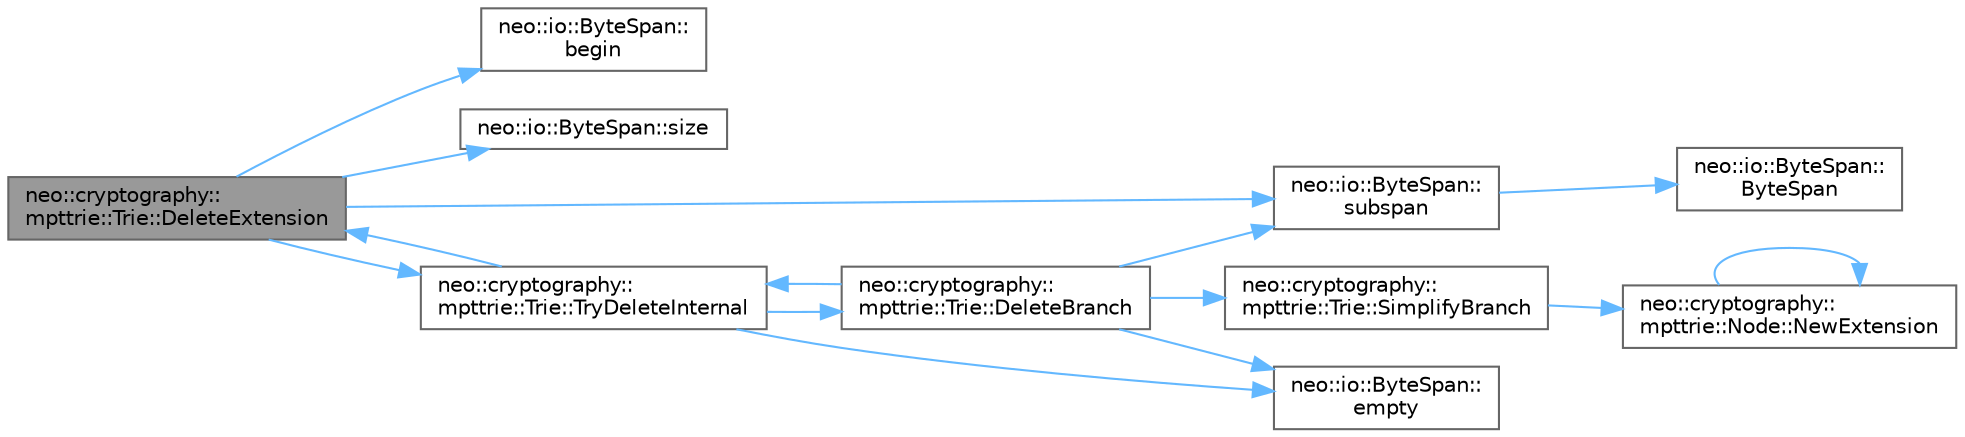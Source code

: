 digraph "neo::cryptography::mpttrie::Trie::DeleteExtension"
{
 // LATEX_PDF_SIZE
  bgcolor="transparent";
  edge [fontname=Helvetica,fontsize=10,labelfontname=Helvetica,labelfontsize=10];
  node [fontname=Helvetica,fontsize=10,shape=box,height=0.2,width=0.4];
  rankdir="LR";
  Node1 [id="Node000001",label="neo::cryptography::\lmpttrie::Trie::DeleteExtension",height=0.2,width=0.4,color="gray40", fillcolor="grey60", style="filled", fontcolor="black",tooltip="Delete implementation for extension nodes."];
  Node1 -> Node2 [id="edge15_Node000001_Node000002",color="steelblue1",style="solid",tooltip=" "];
  Node2 [id="Node000002",label="neo::io::ByteSpan::\lbegin",height=0.2,width=0.4,color="grey40", fillcolor="white", style="filled",URL="$classneo_1_1io_1_1_byte_span.html#a2c5a23c38ba2ed3237664f856267e7d2",tooltip="Gets an iterator to the beginning of the ByteSpan."];
  Node1 -> Node3 [id="edge16_Node000001_Node000003",color="steelblue1",style="solid",tooltip=" "];
  Node3 [id="Node000003",label="neo::io::ByteSpan::size",height=0.2,width=0.4,color="grey40", fillcolor="white", style="filled",URL="$classneo_1_1io_1_1_byte_span.html#a98dea1d6bbdab2a63e66b80efad928fc",tooltip="Gets the size of the ByteSpan (STL compatibility)."];
  Node1 -> Node4 [id="edge17_Node000001_Node000004",color="steelblue1",style="solid",tooltip=" "];
  Node4 [id="Node000004",label="neo::io::ByteSpan::\lsubspan",height=0.2,width=0.4,color="grey40", fillcolor="white", style="filled",URL="$classneo_1_1io_1_1_byte_span.html#a46cbc4490cd6d66b1bdf0fbc0d31a937",tooltip="Gets a subspan of this ByteSpan."];
  Node4 -> Node5 [id="edge18_Node000004_Node000005",color="steelblue1",style="solid",tooltip=" "];
  Node5 [id="Node000005",label="neo::io::ByteSpan::\lByteSpan",height=0.2,width=0.4,color="grey40", fillcolor="white", style="filled",URL="$classneo_1_1io_1_1_byte_span.html#a88c53a63bc63f79ce1a29314b17fca51",tooltip="Constructs an empty ByteSpan."];
  Node1 -> Node6 [id="edge19_Node000001_Node000006",color="steelblue1",style="solid",tooltip=" "];
  Node6 [id="Node000006",label="neo::cryptography::\lmpttrie::Trie::TryDeleteInternal",height=0.2,width=0.4,color="grey40", fillcolor="white", style="filled",URL="$classneo_1_1cryptography_1_1mpttrie_1_1_trie.html#a20c02a396981a32ff1561bdc39fc9c5c",tooltip="Internal delete implementation."];
  Node6 -> Node7 [id="edge20_Node000006_Node000007",color="steelblue1",style="solid",tooltip=" "];
  Node7 [id="Node000007",label="neo::cryptography::\lmpttrie::Trie::DeleteBranch",height=0.2,width=0.4,color="grey40", fillcolor="white", style="filled",URL="$classneo_1_1cryptography_1_1mpttrie_1_1_trie.html#ab87702b1925cd7854a7ffeb529322360",tooltip="Delete implementation for branch nodes."];
  Node7 -> Node8 [id="edge21_Node000007_Node000008",color="steelblue1",style="solid",tooltip=" "];
  Node8 [id="Node000008",label="neo::io::ByteSpan::\lempty",height=0.2,width=0.4,color="grey40", fillcolor="white", style="filled",URL="$classneo_1_1io_1_1_byte_span.html#aab84b50728599e4c9424a7cf8f62e155",tooltip="Checks if the ByteSpan is empty (STL compatibility)."];
  Node7 -> Node9 [id="edge22_Node000007_Node000009",color="steelblue1",style="solid",tooltip=" "];
  Node9 [id="Node000009",label="neo::cryptography::\lmpttrie::Trie::SimplifyBranch",height=0.2,width=0.4,color="grey40", fillcolor="white", style="filled",URL="$classneo_1_1cryptography_1_1mpttrie_1_1_trie.html#a48cece275f8219e10ba9537abb7e0b5c",tooltip="Simplifies a branch node if it has only one child."];
  Node9 -> Node10 [id="edge23_Node000009_Node000010",color="steelblue1",style="solid",tooltip=" "];
  Node10 [id="Node000010",label="neo::cryptography::\lmpttrie::Node::NewExtension",height=0.2,width=0.4,color="grey40", fillcolor="white", style="filled",URL="$classneo_1_1cryptography_1_1mpttrie_1_1_node.html#ac7463e65659916cfc6fbdfebda65dbfb",tooltip="Creates a new extension node."];
  Node10 -> Node10 [id="edge24_Node000010_Node000010",color="steelblue1",style="solid",tooltip=" "];
  Node7 -> Node4 [id="edge25_Node000007_Node000004",color="steelblue1",style="solid",tooltip=" "];
  Node7 -> Node6 [id="edge26_Node000007_Node000006",color="steelblue1",style="solid",tooltip=" "];
  Node6 -> Node1 [id="edge27_Node000006_Node000001",color="steelblue1",style="solid",tooltip=" "];
  Node6 -> Node8 [id="edge28_Node000006_Node000008",color="steelblue1",style="solid",tooltip=" "];
}
